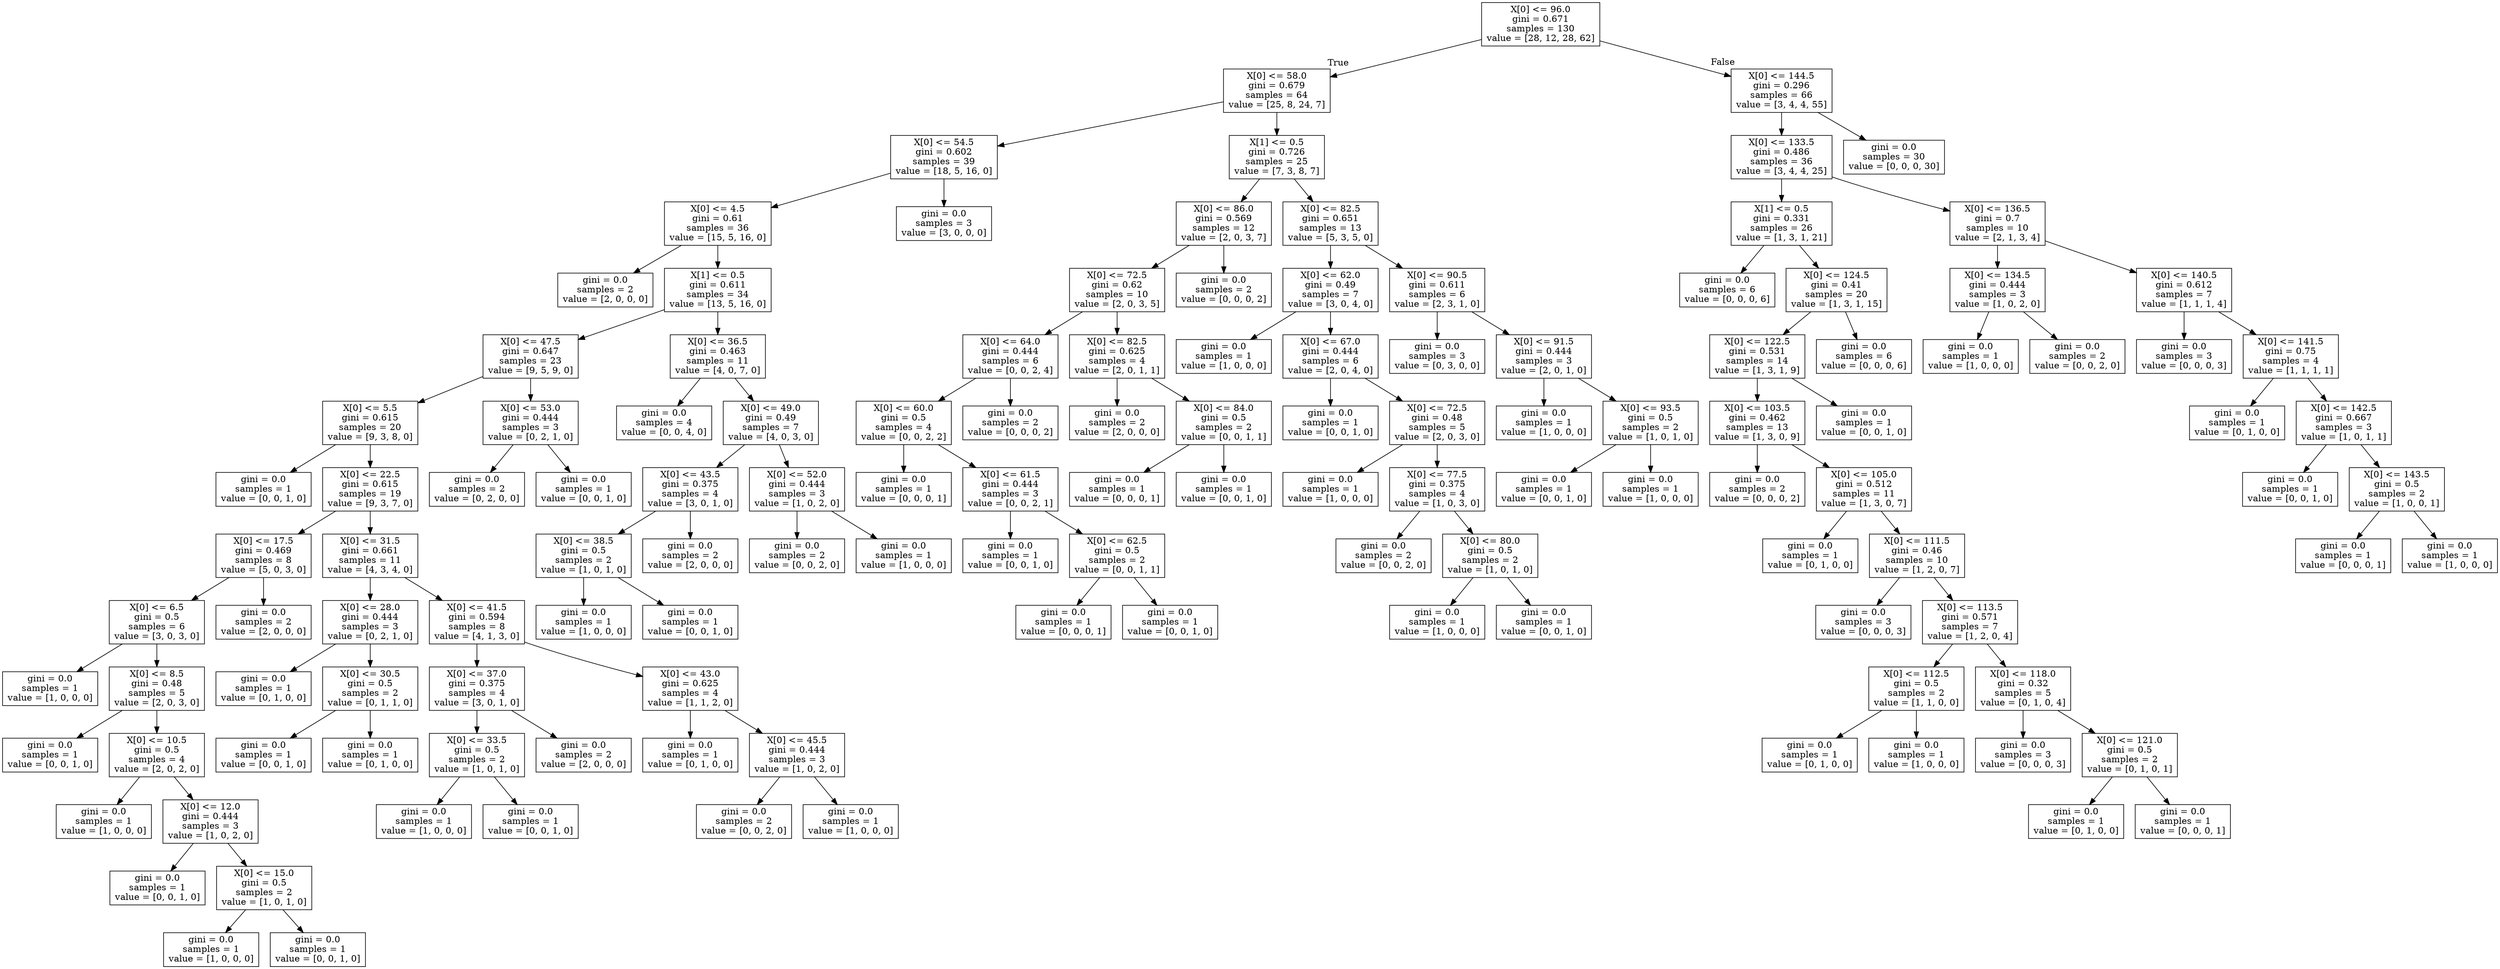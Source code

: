 digraph Tree {
node [shape=box] ;
0 [label="X[0] <= 96.0\ngini = 0.671\nsamples = 130\nvalue = [28, 12, 28, 62]"] ;
1 [label="X[0] <= 58.0\ngini = 0.679\nsamples = 64\nvalue = [25, 8, 24, 7]"] ;
0 -> 1 [labeldistance=2.5, labelangle=45, headlabel="True"] ;
2 [label="X[0] <= 54.5\ngini = 0.602\nsamples = 39\nvalue = [18, 5, 16, 0]"] ;
1 -> 2 ;
3 [label="X[0] <= 4.5\ngini = 0.61\nsamples = 36\nvalue = [15, 5, 16, 0]"] ;
2 -> 3 ;
4 [label="gini = 0.0\nsamples = 2\nvalue = [2, 0, 0, 0]"] ;
3 -> 4 ;
5 [label="X[1] <= 0.5\ngini = 0.611\nsamples = 34\nvalue = [13, 5, 16, 0]"] ;
3 -> 5 ;
6 [label="X[0] <= 47.5\ngini = 0.647\nsamples = 23\nvalue = [9, 5, 9, 0]"] ;
5 -> 6 ;
7 [label="X[0] <= 5.5\ngini = 0.615\nsamples = 20\nvalue = [9, 3, 8, 0]"] ;
6 -> 7 ;
8 [label="gini = 0.0\nsamples = 1\nvalue = [0, 0, 1, 0]"] ;
7 -> 8 ;
9 [label="X[0] <= 22.5\ngini = 0.615\nsamples = 19\nvalue = [9, 3, 7, 0]"] ;
7 -> 9 ;
10 [label="X[0] <= 17.5\ngini = 0.469\nsamples = 8\nvalue = [5, 0, 3, 0]"] ;
9 -> 10 ;
11 [label="X[0] <= 6.5\ngini = 0.5\nsamples = 6\nvalue = [3, 0, 3, 0]"] ;
10 -> 11 ;
12 [label="gini = 0.0\nsamples = 1\nvalue = [1, 0, 0, 0]"] ;
11 -> 12 ;
13 [label="X[0] <= 8.5\ngini = 0.48\nsamples = 5\nvalue = [2, 0, 3, 0]"] ;
11 -> 13 ;
14 [label="gini = 0.0\nsamples = 1\nvalue = [0, 0, 1, 0]"] ;
13 -> 14 ;
15 [label="X[0] <= 10.5\ngini = 0.5\nsamples = 4\nvalue = [2, 0, 2, 0]"] ;
13 -> 15 ;
16 [label="gini = 0.0\nsamples = 1\nvalue = [1, 0, 0, 0]"] ;
15 -> 16 ;
17 [label="X[0] <= 12.0\ngini = 0.444\nsamples = 3\nvalue = [1, 0, 2, 0]"] ;
15 -> 17 ;
18 [label="gini = 0.0\nsamples = 1\nvalue = [0, 0, 1, 0]"] ;
17 -> 18 ;
19 [label="X[0] <= 15.0\ngini = 0.5\nsamples = 2\nvalue = [1, 0, 1, 0]"] ;
17 -> 19 ;
20 [label="gini = 0.0\nsamples = 1\nvalue = [1, 0, 0, 0]"] ;
19 -> 20 ;
21 [label="gini = 0.0\nsamples = 1\nvalue = [0, 0, 1, 0]"] ;
19 -> 21 ;
22 [label="gini = 0.0\nsamples = 2\nvalue = [2, 0, 0, 0]"] ;
10 -> 22 ;
23 [label="X[0] <= 31.5\ngini = 0.661\nsamples = 11\nvalue = [4, 3, 4, 0]"] ;
9 -> 23 ;
24 [label="X[0] <= 28.0\ngini = 0.444\nsamples = 3\nvalue = [0, 2, 1, 0]"] ;
23 -> 24 ;
25 [label="gini = 0.0\nsamples = 1\nvalue = [0, 1, 0, 0]"] ;
24 -> 25 ;
26 [label="X[0] <= 30.5\ngini = 0.5\nsamples = 2\nvalue = [0, 1, 1, 0]"] ;
24 -> 26 ;
27 [label="gini = 0.0\nsamples = 1\nvalue = [0, 0, 1, 0]"] ;
26 -> 27 ;
28 [label="gini = 0.0\nsamples = 1\nvalue = [0, 1, 0, 0]"] ;
26 -> 28 ;
29 [label="X[0] <= 41.5\ngini = 0.594\nsamples = 8\nvalue = [4, 1, 3, 0]"] ;
23 -> 29 ;
30 [label="X[0] <= 37.0\ngini = 0.375\nsamples = 4\nvalue = [3, 0, 1, 0]"] ;
29 -> 30 ;
31 [label="X[0] <= 33.5\ngini = 0.5\nsamples = 2\nvalue = [1, 0, 1, 0]"] ;
30 -> 31 ;
32 [label="gini = 0.0\nsamples = 1\nvalue = [1, 0, 0, 0]"] ;
31 -> 32 ;
33 [label="gini = 0.0\nsamples = 1\nvalue = [0, 0, 1, 0]"] ;
31 -> 33 ;
34 [label="gini = 0.0\nsamples = 2\nvalue = [2, 0, 0, 0]"] ;
30 -> 34 ;
35 [label="X[0] <= 43.0\ngini = 0.625\nsamples = 4\nvalue = [1, 1, 2, 0]"] ;
29 -> 35 ;
36 [label="gini = 0.0\nsamples = 1\nvalue = [0, 1, 0, 0]"] ;
35 -> 36 ;
37 [label="X[0] <= 45.5\ngini = 0.444\nsamples = 3\nvalue = [1, 0, 2, 0]"] ;
35 -> 37 ;
38 [label="gini = 0.0\nsamples = 2\nvalue = [0, 0, 2, 0]"] ;
37 -> 38 ;
39 [label="gini = 0.0\nsamples = 1\nvalue = [1, 0, 0, 0]"] ;
37 -> 39 ;
40 [label="X[0] <= 53.0\ngini = 0.444\nsamples = 3\nvalue = [0, 2, 1, 0]"] ;
6 -> 40 ;
41 [label="gini = 0.0\nsamples = 2\nvalue = [0, 2, 0, 0]"] ;
40 -> 41 ;
42 [label="gini = 0.0\nsamples = 1\nvalue = [0, 0, 1, 0]"] ;
40 -> 42 ;
43 [label="X[0] <= 36.5\ngini = 0.463\nsamples = 11\nvalue = [4, 0, 7, 0]"] ;
5 -> 43 ;
44 [label="gini = 0.0\nsamples = 4\nvalue = [0, 0, 4, 0]"] ;
43 -> 44 ;
45 [label="X[0] <= 49.0\ngini = 0.49\nsamples = 7\nvalue = [4, 0, 3, 0]"] ;
43 -> 45 ;
46 [label="X[0] <= 43.5\ngini = 0.375\nsamples = 4\nvalue = [3, 0, 1, 0]"] ;
45 -> 46 ;
47 [label="X[0] <= 38.5\ngini = 0.5\nsamples = 2\nvalue = [1, 0, 1, 0]"] ;
46 -> 47 ;
48 [label="gini = 0.0\nsamples = 1\nvalue = [1, 0, 0, 0]"] ;
47 -> 48 ;
49 [label="gini = 0.0\nsamples = 1\nvalue = [0, 0, 1, 0]"] ;
47 -> 49 ;
50 [label="gini = 0.0\nsamples = 2\nvalue = [2, 0, 0, 0]"] ;
46 -> 50 ;
51 [label="X[0] <= 52.0\ngini = 0.444\nsamples = 3\nvalue = [1, 0, 2, 0]"] ;
45 -> 51 ;
52 [label="gini = 0.0\nsamples = 2\nvalue = [0, 0, 2, 0]"] ;
51 -> 52 ;
53 [label="gini = 0.0\nsamples = 1\nvalue = [1, 0, 0, 0]"] ;
51 -> 53 ;
54 [label="gini = 0.0\nsamples = 3\nvalue = [3, 0, 0, 0]"] ;
2 -> 54 ;
55 [label="X[1] <= 0.5\ngini = 0.726\nsamples = 25\nvalue = [7, 3, 8, 7]"] ;
1 -> 55 ;
56 [label="X[0] <= 86.0\ngini = 0.569\nsamples = 12\nvalue = [2, 0, 3, 7]"] ;
55 -> 56 ;
57 [label="X[0] <= 72.5\ngini = 0.62\nsamples = 10\nvalue = [2, 0, 3, 5]"] ;
56 -> 57 ;
58 [label="X[0] <= 64.0\ngini = 0.444\nsamples = 6\nvalue = [0, 0, 2, 4]"] ;
57 -> 58 ;
59 [label="X[0] <= 60.0\ngini = 0.5\nsamples = 4\nvalue = [0, 0, 2, 2]"] ;
58 -> 59 ;
60 [label="gini = 0.0\nsamples = 1\nvalue = [0, 0, 0, 1]"] ;
59 -> 60 ;
61 [label="X[0] <= 61.5\ngini = 0.444\nsamples = 3\nvalue = [0, 0, 2, 1]"] ;
59 -> 61 ;
62 [label="gini = 0.0\nsamples = 1\nvalue = [0, 0, 1, 0]"] ;
61 -> 62 ;
63 [label="X[0] <= 62.5\ngini = 0.5\nsamples = 2\nvalue = [0, 0, 1, 1]"] ;
61 -> 63 ;
64 [label="gini = 0.0\nsamples = 1\nvalue = [0, 0, 0, 1]"] ;
63 -> 64 ;
65 [label="gini = 0.0\nsamples = 1\nvalue = [0, 0, 1, 0]"] ;
63 -> 65 ;
66 [label="gini = 0.0\nsamples = 2\nvalue = [0, 0, 0, 2]"] ;
58 -> 66 ;
67 [label="X[0] <= 82.5\ngini = 0.625\nsamples = 4\nvalue = [2, 0, 1, 1]"] ;
57 -> 67 ;
68 [label="gini = 0.0\nsamples = 2\nvalue = [2, 0, 0, 0]"] ;
67 -> 68 ;
69 [label="X[0] <= 84.0\ngini = 0.5\nsamples = 2\nvalue = [0, 0, 1, 1]"] ;
67 -> 69 ;
70 [label="gini = 0.0\nsamples = 1\nvalue = [0, 0, 0, 1]"] ;
69 -> 70 ;
71 [label="gini = 0.0\nsamples = 1\nvalue = [0, 0, 1, 0]"] ;
69 -> 71 ;
72 [label="gini = 0.0\nsamples = 2\nvalue = [0, 0, 0, 2]"] ;
56 -> 72 ;
73 [label="X[0] <= 82.5\ngini = 0.651\nsamples = 13\nvalue = [5, 3, 5, 0]"] ;
55 -> 73 ;
74 [label="X[0] <= 62.0\ngini = 0.49\nsamples = 7\nvalue = [3, 0, 4, 0]"] ;
73 -> 74 ;
75 [label="gini = 0.0\nsamples = 1\nvalue = [1, 0, 0, 0]"] ;
74 -> 75 ;
76 [label="X[0] <= 67.0\ngini = 0.444\nsamples = 6\nvalue = [2, 0, 4, 0]"] ;
74 -> 76 ;
77 [label="gini = 0.0\nsamples = 1\nvalue = [0, 0, 1, 0]"] ;
76 -> 77 ;
78 [label="X[0] <= 72.5\ngini = 0.48\nsamples = 5\nvalue = [2, 0, 3, 0]"] ;
76 -> 78 ;
79 [label="gini = 0.0\nsamples = 1\nvalue = [1, 0, 0, 0]"] ;
78 -> 79 ;
80 [label="X[0] <= 77.5\ngini = 0.375\nsamples = 4\nvalue = [1, 0, 3, 0]"] ;
78 -> 80 ;
81 [label="gini = 0.0\nsamples = 2\nvalue = [0, 0, 2, 0]"] ;
80 -> 81 ;
82 [label="X[0] <= 80.0\ngini = 0.5\nsamples = 2\nvalue = [1, 0, 1, 0]"] ;
80 -> 82 ;
83 [label="gini = 0.0\nsamples = 1\nvalue = [1, 0, 0, 0]"] ;
82 -> 83 ;
84 [label="gini = 0.0\nsamples = 1\nvalue = [0, 0, 1, 0]"] ;
82 -> 84 ;
85 [label="X[0] <= 90.5\ngini = 0.611\nsamples = 6\nvalue = [2, 3, 1, 0]"] ;
73 -> 85 ;
86 [label="gini = 0.0\nsamples = 3\nvalue = [0, 3, 0, 0]"] ;
85 -> 86 ;
87 [label="X[0] <= 91.5\ngini = 0.444\nsamples = 3\nvalue = [2, 0, 1, 0]"] ;
85 -> 87 ;
88 [label="gini = 0.0\nsamples = 1\nvalue = [1, 0, 0, 0]"] ;
87 -> 88 ;
89 [label="X[0] <= 93.5\ngini = 0.5\nsamples = 2\nvalue = [1, 0, 1, 0]"] ;
87 -> 89 ;
90 [label="gini = 0.0\nsamples = 1\nvalue = [0, 0, 1, 0]"] ;
89 -> 90 ;
91 [label="gini = 0.0\nsamples = 1\nvalue = [1, 0, 0, 0]"] ;
89 -> 91 ;
92 [label="X[0] <= 144.5\ngini = 0.296\nsamples = 66\nvalue = [3, 4, 4, 55]"] ;
0 -> 92 [labeldistance=2.5, labelangle=-45, headlabel="False"] ;
93 [label="X[0] <= 133.5\ngini = 0.486\nsamples = 36\nvalue = [3, 4, 4, 25]"] ;
92 -> 93 ;
94 [label="X[1] <= 0.5\ngini = 0.331\nsamples = 26\nvalue = [1, 3, 1, 21]"] ;
93 -> 94 ;
95 [label="gini = 0.0\nsamples = 6\nvalue = [0, 0, 0, 6]"] ;
94 -> 95 ;
96 [label="X[0] <= 124.5\ngini = 0.41\nsamples = 20\nvalue = [1, 3, 1, 15]"] ;
94 -> 96 ;
97 [label="X[0] <= 122.5\ngini = 0.531\nsamples = 14\nvalue = [1, 3, 1, 9]"] ;
96 -> 97 ;
98 [label="X[0] <= 103.5\ngini = 0.462\nsamples = 13\nvalue = [1, 3, 0, 9]"] ;
97 -> 98 ;
99 [label="gini = 0.0\nsamples = 2\nvalue = [0, 0, 0, 2]"] ;
98 -> 99 ;
100 [label="X[0] <= 105.0\ngini = 0.512\nsamples = 11\nvalue = [1, 3, 0, 7]"] ;
98 -> 100 ;
101 [label="gini = 0.0\nsamples = 1\nvalue = [0, 1, 0, 0]"] ;
100 -> 101 ;
102 [label="X[0] <= 111.5\ngini = 0.46\nsamples = 10\nvalue = [1, 2, 0, 7]"] ;
100 -> 102 ;
103 [label="gini = 0.0\nsamples = 3\nvalue = [0, 0, 0, 3]"] ;
102 -> 103 ;
104 [label="X[0] <= 113.5\ngini = 0.571\nsamples = 7\nvalue = [1, 2, 0, 4]"] ;
102 -> 104 ;
105 [label="X[0] <= 112.5\ngini = 0.5\nsamples = 2\nvalue = [1, 1, 0, 0]"] ;
104 -> 105 ;
106 [label="gini = 0.0\nsamples = 1\nvalue = [0, 1, 0, 0]"] ;
105 -> 106 ;
107 [label="gini = 0.0\nsamples = 1\nvalue = [1, 0, 0, 0]"] ;
105 -> 107 ;
108 [label="X[0] <= 118.0\ngini = 0.32\nsamples = 5\nvalue = [0, 1, 0, 4]"] ;
104 -> 108 ;
109 [label="gini = 0.0\nsamples = 3\nvalue = [0, 0, 0, 3]"] ;
108 -> 109 ;
110 [label="X[0] <= 121.0\ngini = 0.5\nsamples = 2\nvalue = [0, 1, 0, 1]"] ;
108 -> 110 ;
111 [label="gini = 0.0\nsamples = 1\nvalue = [0, 1, 0, 0]"] ;
110 -> 111 ;
112 [label="gini = 0.0\nsamples = 1\nvalue = [0, 0, 0, 1]"] ;
110 -> 112 ;
113 [label="gini = 0.0\nsamples = 1\nvalue = [0, 0, 1, 0]"] ;
97 -> 113 ;
114 [label="gini = 0.0\nsamples = 6\nvalue = [0, 0, 0, 6]"] ;
96 -> 114 ;
115 [label="X[0] <= 136.5\ngini = 0.7\nsamples = 10\nvalue = [2, 1, 3, 4]"] ;
93 -> 115 ;
116 [label="X[0] <= 134.5\ngini = 0.444\nsamples = 3\nvalue = [1, 0, 2, 0]"] ;
115 -> 116 ;
117 [label="gini = 0.0\nsamples = 1\nvalue = [1, 0, 0, 0]"] ;
116 -> 117 ;
118 [label="gini = 0.0\nsamples = 2\nvalue = [0, 0, 2, 0]"] ;
116 -> 118 ;
119 [label="X[0] <= 140.5\ngini = 0.612\nsamples = 7\nvalue = [1, 1, 1, 4]"] ;
115 -> 119 ;
120 [label="gini = 0.0\nsamples = 3\nvalue = [0, 0, 0, 3]"] ;
119 -> 120 ;
121 [label="X[0] <= 141.5\ngini = 0.75\nsamples = 4\nvalue = [1, 1, 1, 1]"] ;
119 -> 121 ;
122 [label="gini = 0.0\nsamples = 1\nvalue = [0, 1, 0, 0]"] ;
121 -> 122 ;
123 [label="X[0] <= 142.5\ngini = 0.667\nsamples = 3\nvalue = [1, 0, 1, 1]"] ;
121 -> 123 ;
124 [label="gini = 0.0\nsamples = 1\nvalue = [0, 0, 1, 0]"] ;
123 -> 124 ;
125 [label="X[0] <= 143.5\ngini = 0.5\nsamples = 2\nvalue = [1, 0, 0, 1]"] ;
123 -> 125 ;
126 [label="gini = 0.0\nsamples = 1\nvalue = [0, 0, 0, 1]"] ;
125 -> 126 ;
127 [label="gini = 0.0\nsamples = 1\nvalue = [1, 0, 0, 0]"] ;
125 -> 127 ;
128 [label="gini = 0.0\nsamples = 30\nvalue = [0, 0, 0, 30]"] ;
92 -> 128 ;
}

